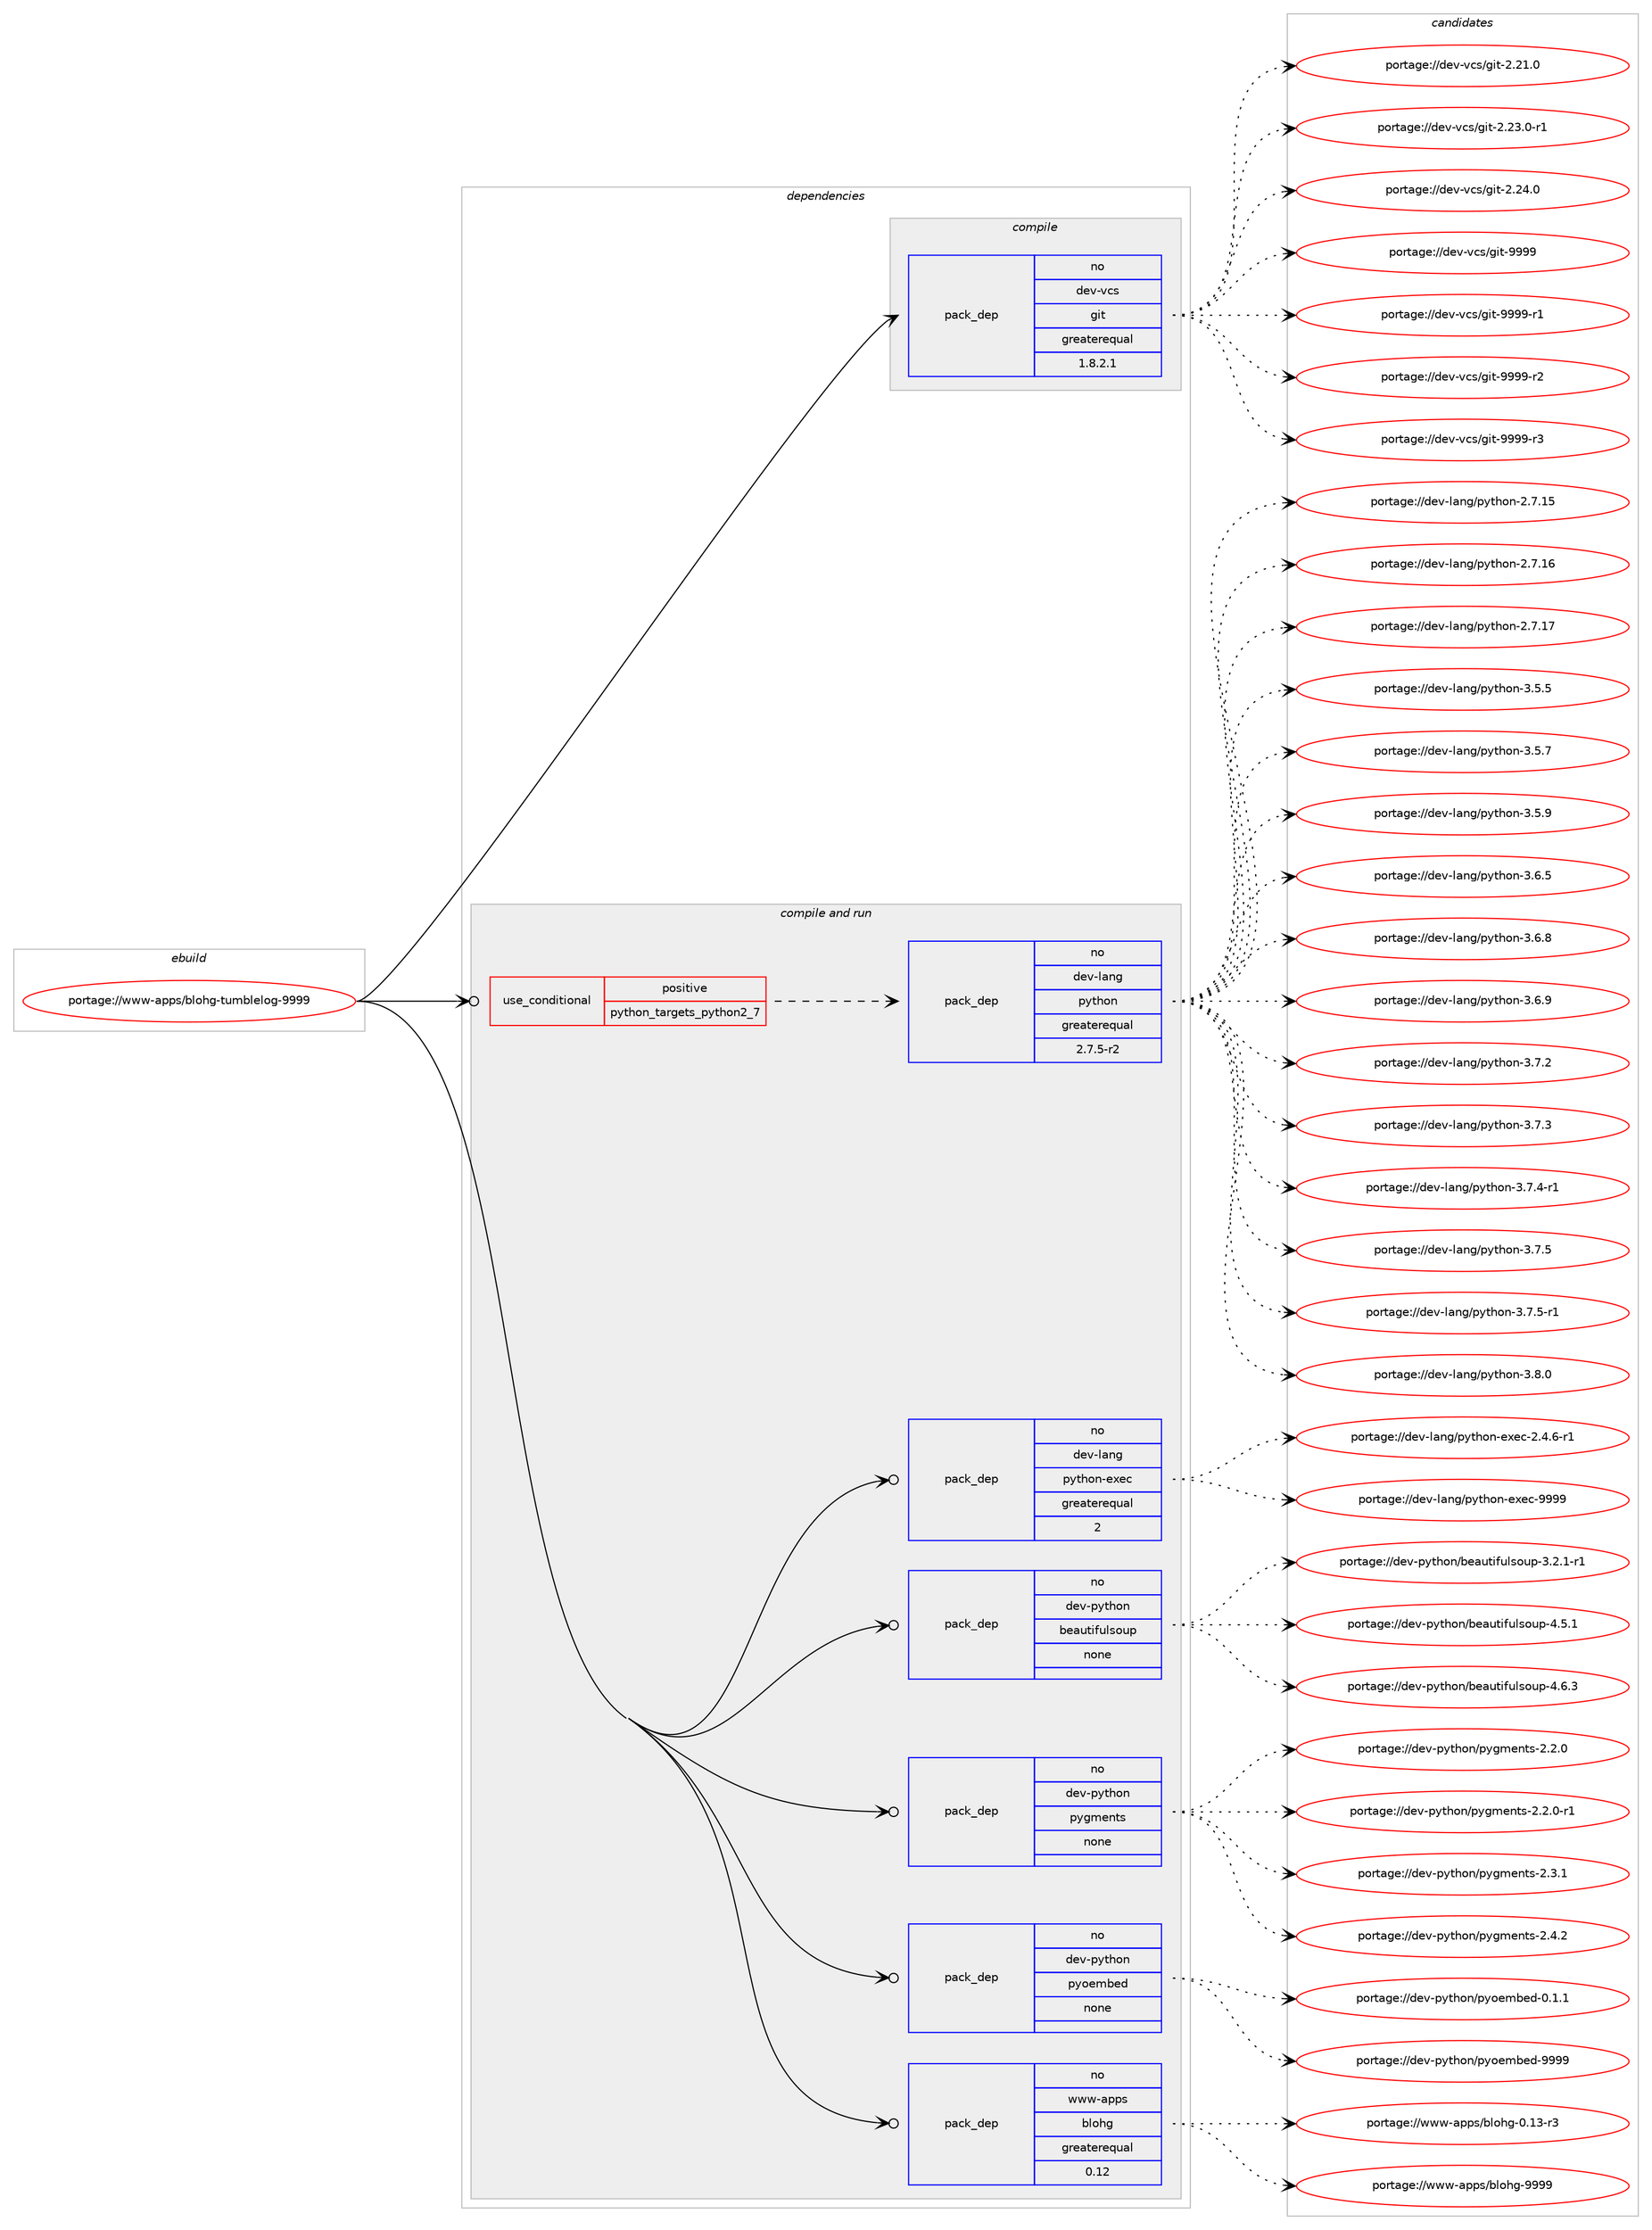 digraph prolog {

# *************
# Graph options
# *************

newrank=true;
concentrate=true;
compound=true;
graph [rankdir=LR,fontname=Helvetica,fontsize=10,ranksep=1.5];#, ranksep=2.5, nodesep=0.2];
edge  [arrowhead=vee];
node  [fontname=Helvetica,fontsize=10];

# **********
# The ebuild
# **********

subgraph cluster_leftcol {
color=gray;
rank=same;
label=<<i>ebuild</i>>;
id [label="portage://www-apps/blohg-tumblelog-9999", color=red, width=4, href="../www-apps/blohg-tumblelog-9999.svg"];
}

# ****************
# The dependencies
# ****************

subgraph cluster_midcol {
color=gray;
label=<<i>dependencies</i>>;
subgraph cluster_compile {
fillcolor="#eeeeee";
style=filled;
label=<<i>compile</i>>;
subgraph pack323828 {
dependency436806 [label=<<TABLE BORDER="0" CELLBORDER="1" CELLSPACING="0" CELLPADDING="4" WIDTH="220"><TR><TD ROWSPAN="6" CELLPADDING="30">pack_dep</TD></TR><TR><TD WIDTH="110">no</TD></TR><TR><TD>dev-vcs</TD></TR><TR><TD>git</TD></TR><TR><TD>greaterequal</TD></TR><TR><TD>1.8.2.1</TD></TR></TABLE>>, shape=none, color=blue];
}
id:e -> dependency436806:w [weight=20,style="solid",arrowhead="vee"];
}
subgraph cluster_compileandrun {
fillcolor="#eeeeee";
style=filled;
label=<<i>compile and run</i>>;
subgraph cond105251 {
dependency436807 [label=<<TABLE BORDER="0" CELLBORDER="1" CELLSPACING="0" CELLPADDING="4"><TR><TD ROWSPAN="3" CELLPADDING="10">use_conditional</TD></TR><TR><TD>positive</TD></TR><TR><TD>python_targets_python2_7</TD></TR></TABLE>>, shape=none, color=red];
subgraph pack323829 {
dependency436808 [label=<<TABLE BORDER="0" CELLBORDER="1" CELLSPACING="0" CELLPADDING="4" WIDTH="220"><TR><TD ROWSPAN="6" CELLPADDING="30">pack_dep</TD></TR><TR><TD WIDTH="110">no</TD></TR><TR><TD>dev-lang</TD></TR><TR><TD>python</TD></TR><TR><TD>greaterequal</TD></TR><TR><TD>2.7.5-r2</TD></TR></TABLE>>, shape=none, color=blue];
}
dependency436807:e -> dependency436808:w [weight=20,style="dashed",arrowhead="vee"];
}
id:e -> dependency436807:w [weight=20,style="solid",arrowhead="odotvee"];
subgraph pack323830 {
dependency436809 [label=<<TABLE BORDER="0" CELLBORDER="1" CELLSPACING="0" CELLPADDING="4" WIDTH="220"><TR><TD ROWSPAN="6" CELLPADDING="30">pack_dep</TD></TR><TR><TD WIDTH="110">no</TD></TR><TR><TD>dev-lang</TD></TR><TR><TD>python-exec</TD></TR><TR><TD>greaterequal</TD></TR><TR><TD>2</TD></TR></TABLE>>, shape=none, color=blue];
}
id:e -> dependency436809:w [weight=20,style="solid",arrowhead="odotvee"];
subgraph pack323831 {
dependency436810 [label=<<TABLE BORDER="0" CELLBORDER="1" CELLSPACING="0" CELLPADDING="4" WIDTH="220"><TR><TD ROWSPAN="6" CELLPADDING="30">pack_dep</TD></TR><TR><TD WIDTH="110">no</TD></TR><TR><TD>dev-python</TD></TR><TR><TD>beautifulsoup</TD></TR><TR><TD>none</TD></TR><TR><TD></TD></TR></TABLE>>, shape=none, color=blue];
}
id:e -> dependency436810:w [weight=20,style="solid",arrowhead="odotvee"];
subgraph pack323832 {
dependency436811 [label=<<TABLE BORDER="0" CELLBORDER="1" CELLSPACING="0" CELLPADDING="4" WIDTH="220"><TR><TD ROWSPAN="6" CELLPADDING="30">pack_dep</TD></TR><TR><TD WIDTH="110">no</TD></TR><TR><TD>dev-python</TD></TR><TR><TD>pygments</TD></TR><TR><TD>none</TD></TR><TR><TD></TD></TR></TABLE>>, shape=none, color=blue];
}
id:e -> dependency436811:w [weight=20,style="solid",arrowhead="odotvee"];
subgraph pack323833 {
dependency436812 [label=<<TABLE BORDER="0" CELLBORDER="1" CELLSPACING="0" CELLPADDING="4" WIDTH="220"><TR><TD ROWSPAN="6" CELLPADDING="30">pack_dep</TD></TR><TR><TD WIDTH="110">no</TD></TR><TR><TD>dev-python</TD></TR><TR><TD>pyoembed</TD></TR><TR><TD>none</TD></TR><TR><TD></TD></TR></TABLE>>, shape=none, color=blue];
}
id:e -> dependency436812:w [weight=20,style="solid",arrowhead="odotvee"];
subgraph pack323834 {
dependency436813 [label=<<TABLE BORDER="0" CELLBORDER="1" CELLSPACING="0" CELLPADDING="4" WIDTH="220"><TR><TD ROWSPAN="6" CELLPADDING="30">pack_dep</TD></TR><TR><TD WIDTH="110">no</TD></TR><TR><TD>www-apps</TD></TR><TR><TD>blohg</TD></TR><TR><TD>greaterequal</TD></TR><TR><TD>0.12</TD></TR></TABLE>>, shape=none, color=blue];
}
id:e -> dependency436813:w [weight=20,style="solid",arrowhead="odotvee"];
}
subgraph cluster_run {
fillcolor="#eeeeee";
style=filled;
label=<<i>run</i>>;
}
}

# **************
# The candidates
# **************

subgraph cluster_choices {
rank=same;
color=gray;
label=<<i>candidates</i>>;

subgraph choice323828 {
color=black;
nodesep=1;
choiceportage10010111845118991154710310511645504650494648 [label="portage://dev-vcs/git-2.21.0", color=red, width=4,href="../dev-vcs/git-2.21.0.svg"];
choiceportage100101118451189911547103105116455046505146484511449 [label="portage://dev-vcs/git-2.23.0-r1", color=red, width=4,href="../dev-vcs/git-2.23.0-r1.svg"];
choiceportage10010111845118991154710310511645504650524648 [label="portage://dev-vcs/git-2.24.0", color=red, width=4,href="../dev-vcs/git-2.24.0.svg"];
choiceportage1001011184511899115471031051164557575757 [label="portage://dev-vcs/git-9999", color=red, width=4,href="../dev-vcs/git-9999.svg"];
choiceportage10010111845118991154710310511645575757574511449 [label="portage://dev-vcs/git-9999-r1", color=red, width=4,href="../dev-vcs/git-9999-r1.svg"];
choiceportage10010111845118991154710310511645575757574511450 [label="portage://dev-vcs/git-9999-r2", color=red, width=4,href="../dev-vcs/git-9999-r2.svg"];
choiceportage10010111845118991154710310511645575757574511451 [label="portage://dev-vcs/git-9999-r3", color=red, width=4,href="../dev-vcs/git-9999-r3.svg"];
dependency436806:e -> choiceportage10010111845118991154710310511645504650494648:w [style=dotted,weight="100"];
dependency436806:e -> choiceportage100101118451189911547103105116455046505146484511449:w [style=dotted,weight="100"];
dependency436806:e -> choiceportage10010111845118991154710310511645504650524648:w [style=dotted,weight="100"];
dependency436806:e -> choiceportage1001011184511899115471031051164557575757:w [style=dotted,weight="100"];
dependency436806:e -> choiceportage10010111845118991154710310511645575757574511449:w [style=dotted,weight="100"];
dependency436806:e -> choiceportage10010111845118991154710310511645575757574511450:w [style=dotted,weight="100"];
dependency436806:e -> choiceportage10010111845118991154710310511645575757574511451:w [style=dotted,weight="100"];
}
subgraph choice323829 {
color=black;
nodesep=1;
choiceportage10010111845108971101034711212111610411111045504655464953 [label="portage://dev-lang/python-2.7.15", color=red, width=4,href="../dev-lang/python-2.7.15.svg"];
choiceportage10010111845108971101034711212111610411111045504655464954 [label="portage://dev-lang/python-2.7.16", color=red, width=4,href="../dev-lang/python-2.7.16.svg"];
choiceportage10010111845108971101034711212111610411111045504655464955 [label="portage://dev-lang/python-2.7.17", color=red, width=4,href="../dev-lang/python-2.7.17.svg"];
choiceportage100101118451089711010347112121116104111110455146534653 [label="portage://dev-lang/python-3.5.5", color=red, width=4,href="../dev-lang/python-3.5.5.svg"];
choiceportage100101118451089711010347112121116104111110455146534655 [label="portage://dev-lang/python-3.5.7", color=red, width=4,href="../dev-lang/python-3.5.7.svg"];
choiceportage100101118451089711010347112121116104111110455146534657 [label="portage://dev-lang/python-3.5.9", color=red, width=4,href="../dev-lang/python-3.5.9.svg"];
choiceportage100101118451089711010347112121116104111110455146544653 [label="portage://dev-lang/python-3.6.5", color=red, width=4,href="../dev-lang/python-3.6.5.svg"];
choiceportage100101118451089711010347112121116104111110455146544656 [label="portage://dev-lang/python-3.6.8", color=red, width=4,href="../dev-lang/python-3.6.8.svg"];
choiceportage100101118451089711010347112121116104111110455146544657 [label="portage://dev-lang/python-3.6.9", color=red, width=4,href="../dev-lang/python-3.6.9.svg"];
choiceportage100101118451089711010347112121116104111110455146554650 [label="portage://dev-lang/python-3.7.2", color=red, width=4,href="../dev-lang/python-3.7.2.svg"];
choiceportage100101118451089711010347112121116104111110455146554651 [label="portage://dev-lang/python-3.7.3", color=red, width=4,href="../dev-lang/python-3.7.3.svg"];
choiceportage1001011184510897110103471121211161041111104551465546524511449 [label="portage://dev-lang/python-3.7.4-r1", color=red, width=4,href="../dev-lang/python-3.7.4-r1.svg"];
choiceportage100101118451089711010347112121116104111110455146554653 [label="portage://dev-lang/python-3.7.5", color=red, width=4,href="../dev-lang/python-3.7.5.svg"];
choiceportage1001011184510897110103471121211161041111104551465546534511449 [label="portage://dev-lang/python-3.7.5-r1", color=red, width=4,href="../dev-lang/python-3.7.5-r1.svg"];
choiceportage100101118451089711010347112121116104111110455146564648 [label="portage://dev-lang/python-3.8.0", color=red, width=4,href="../dev-lang/python-3.8.0.svg"];
dependency436808:e -> choiceportage10010111845108971101034711212111610411111045504655464953:w [style=dotted,weight="100"];
dependency436808:e -> choiceportage10010111845108971101034711212111610411111045504655464954:w [style=dotted,weight="100"];
dependency436808:e -> choiceportage10010111845108971101034711212111610411111045504655464955:w [style=dotted,weight="100"];
dependency436808:e -> choiceportage100101118451089711010347112121116104111110455146534653:w [style=dotted,weight="100"];
dependency436808:e -> choiceportage100101118451089711010347112121116104111110455146534655:w [style=dotted,weight="100"];
dependency436808:e -> choiceportage100101118451089711010347112121116104111110455146534657:w [style=dotted,weight="100"];
dependency436808:e -> choiceportage100101118451089711010347112121116104111110455146544653:w [style=dotted,weight="100"];
dependency436808:e -> choiceportage100101118451089711010347112121116104111110455146544656:w [style=dotted,weight="100"];
dependency436808:e -> choiceportage100101118451089711010347112121116104111110455146544657:w [style=dotted,weight="100"];
dependency436808:e -> choiceportage100101118451089711010347112121116104111110455146554650:w [style=dotted,weight="100"];
dependency436808:e -> choiceportage100101118451089711010347112121116104111110455146554651:w [style=dotted,weight="100"];
dependency436808:e -> choiceportage1001011184510897110103471121211161041111104551465546524511449:w [style=dotted,weight="100"];
dependency436808:e -> choiceportage100101118451089711010347112121116104111110455146554653:w [style=dotted,weight="100"];
dependency436808:e -> choiceportage1001011184510897110103471121211161041111104551465546534511449:w [style=dotted,weight="100"];
dependency436808:e -> choiceportage100101118451089711010347112121116104111110455146564648:w [style=dotted,weight="100"];
}
subgraph choice323830 {
color=black;
nodesep=1;
choiceportage10010111845108971101034711212111610411111045101120101994550465246544511449 [label="portage://dev-lang/python-exec-2.4.6-r1", color=red, width=4,href="../dev-lang/python-exec-2.4.6-r1.svg"];
choiceportage10010111845108971101034711212111610411111045101120101994557575757 [label="portage://dev-lang/python-exec-9999", color=red, width=4,href="../dev-lang/python-exec-9999.svg"];
dependency436809:e -> choiceportage10010111845108971101034711212111610411111045101120101994550465246544511449:w [style=dotted,weight="100"];
dependency436809:e -> choiceportage10010111845108971101034711212111610411111045101120101994557575757:w [style=dotted,weight="100"];
}
subgraph choice323831 {
color=black;
nodesep=1;
choiceportage100101118451121211161041111104798101971171161051021171081151111171124551465046494511449 [label="portage://dev-python/beautifulsoup-3.2.1-r1", color=red, width=4,href="../dev-python/beautifulsoup-3.2.1-r1.svg"];
choiceportage10010111845112121116104111110479810197117116105102117108115111117112455246534649 [label="portage://dev-python/beautifulsoup-4.5.1", color=red, width=4,href="../dev-python/beautifulsoup-4.5.1.svg"];
choiceportage10010111845112121116104111110479810197117116105102117108115111117112455246544651 [label="portage://dev-python/beautifulsoup-4.6.3", color=red, width=4,href="../dev-python/beautifulsoup-4.6.3.svg"];
dependency436810:e -> choiceportage100101118451121211161041111104798101971171161051021171081151111171124551465046494511449:w [style=dotted,weight="100"];
dependency436810:e -> choiceportage10010111845112121116104111110479810197117116105102117108115111117112455246534649:w [style=dotted,weight="100"];
dependency436810:e -> choiceportage10010111845112121116104111110479810197117116105102117108115111117112455246544651:w [style=dotted,weight="100"];
}
subgraph choice323832 {
color=black;
nodesep=1;
choiceportage1001011184511212111610411111047112121103109101110116115455046504648 [label="portage://dev-python/pygments-2.2.0", color=red, width=4,href="../dev-python/pygments-2.2.0.svg"];
choiceportage10010111845112121116104111110471121211031091011101161154550465046484511449 [label="portage://dev-python/pygments-2.2.0-r1", color=red, width=4,href="../dev-python/pygments-2.2.0-r1.svg"];
choiceportage1001011184511212111610411111047112121103109101110116115455046514649 [label="portage://dev-python/pygments-2.3.1", color=red, width=4,href="../dev-python/pygments-2.3.1.svg"];
choiceportage1001011184511212111610411111047112121103109101110116115455046524650 [label="portage://dev-python/pygments-2.4.2", color=red, width=4,href="../dev-python/pygments-2.4.2.svg"];
dependency436811:e -> choiceportage1001011184511212111610411111047112121103109101110116115455046504648:w [style=dotted,weight="100"];
dependency436811:e -> choiceportage10010111845112121116104111110471121211031091011101161154550465046484511449:w [style=dotted,weight="100"];
dependency436811:e -> choiceportage1001011184511212111610411111047112121103109101110116115455046514649:w [style=dotted,weight="100"];
dependency436811:e -> choiceportage1001011184511212111610411111047112121103109101110116115455046524650:w [style=dotted,weight="100"];
}
subgraph choice323833 {
color=black;
nodesep=1;
choiceportage100101118451121211161041111104711212111110110998101100454846494649 [label="portage://dev-python/pyoembed-0.1.1", color=red, width=4,href="../dev-python/pyoembed-0.1.1.svg"];
choiceportage1001011184511212111610411111047112121111101109981011004557575757 [label="portage://dev-python/pyoembed-9999", color=red, width=4,href="../dev-python/pyoembed-9999.svg"];
dependency436812:e -> choiceportage100101118451121211161041111104711212111110110998101100454846494649:w [style=dotted,weight="100"];
dependency436812:e -> choiceportage1001011184511212111610411111047112121111101109981011004557575757:w [style=dotted,weight="100"];
}
subgraph choice323834 {
color=black;
nodesep=1;
choiceportage1191191194597112112115479810811110410345484649514511451 [label="portage://www-apps/blohg-0.13-r3", color=red, width=4,href="../www-apps/blohg-0.13-r3.svg"];
choiceportage119119119459711211211547981081111041034557575757 [label="portage://www-apps/blohg-9999", color=red, width=4,href="../www-apps/blohg-9999.svg"];
dependency436813:e -> choiceportage1191191194597112112115479810811110410345484649514511451:w [style=dotted,weight="100"];
dependency436813:e -> choiceportage119119119459711211211547981081111041034557575757:w [style=dotted,weight="100"];
}
}

}
